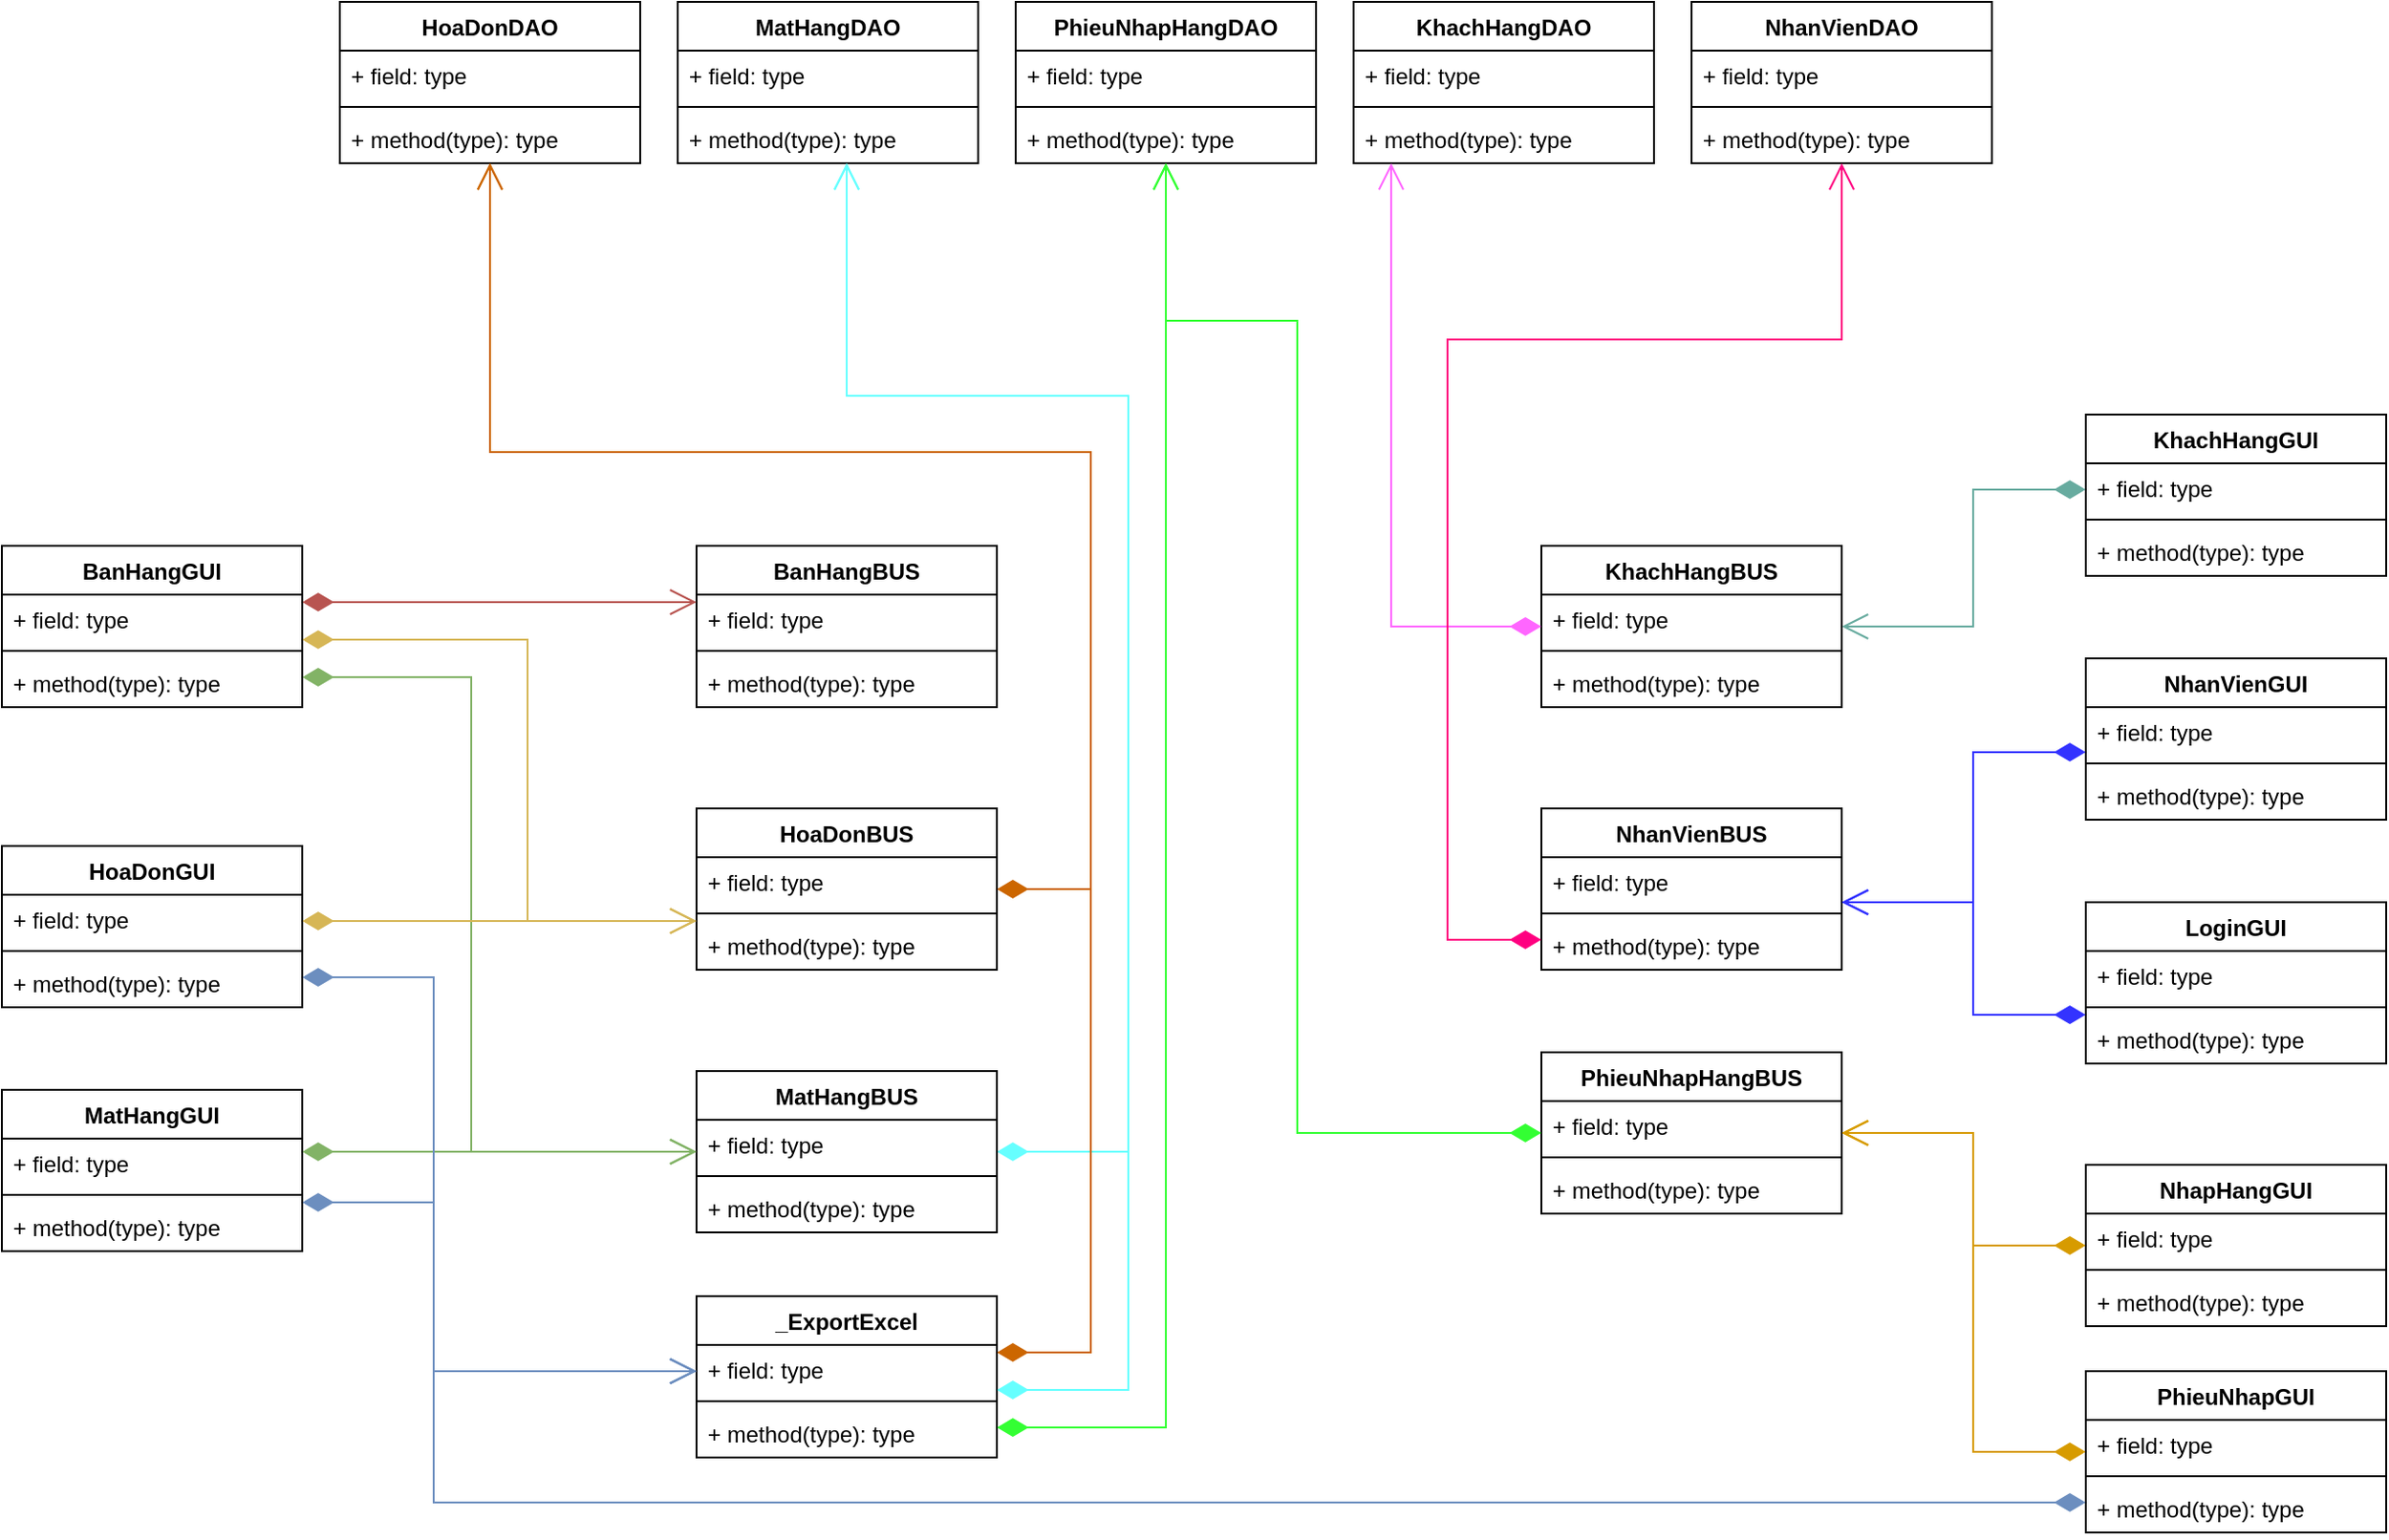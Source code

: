 <mxfile version="16.5.1" type="device" pages="7"><diagram id="79WZ44psFP3O1qBwNITR" name="Page-1"><mxGraphModel dx="2687" dy="1508" grid="1" gridSize="10" guides="1" tooltips="1" connect="1" arrows="1" fold="1" page="1" pageScale="1" pageWidth="850" pageHeight="1100" math="0" shadow="0"><root><mxCell id="0"/><mxCell id="1" parent="0"/><mxCell id="7hVTJDFqao4GQVXg2W_E-1" value="BanHangGUI" style="swimlane;fontStyle=1;align=center;verticalAlign=top;childLayout=stackLayout;horizontal=1;startSize=26;horizontalStack=0;resizeParent=1;resizeParentMax=0;resizeLast=0;collapsible=1;marginBottom=0;" vertex="1" parent="1"><mxGeometry x="-10" y="420" width="160" height="86" as="geometry"/></mxCell><mxCell id="7hVTJDFqao4GQVXg2W_E-2" value="+ field: type" style="text;strokeColor=none;fillColor=none;align=left;verticalAlign=top;spacingLeft=4;spacingRight=4;overflow=hidden;rotatable=0;points=[[0,0.5],[1,0.5]];portConstraint=eastwest;" vertex="1" parent="7hVTJDFqao4GQVXg2W_E-1"><mxGeometry y="26" width="160" height="26" as="geometry"/></mxCell><mxCell id="7hVTJDFqao4GQVXg2W_E-3" value="" style="line;strokeWidth=1;fillColor=none;align=left;verticalAlign=middle;spacingTop=-1;spacingLeft=3;spacingRight=3;rotatable=0;labelPosition=right;points=[];portConstraint=eastwest;" vertex="1" parent="7hVTJDFqao4GQVXg2W_E-1"><mxGeometry y="52" width="160" height="8" as="geometry"/></mxCell><mxCell id="7hVTJDFqao4GQVXg2W_E-4" value="+ method(type): type" style="text;strokeColor=none;fillColor=none;align=left;verticalAlign=top;spacingLeft=4;spacingRight=4;overflow=hidden;rotatable=0;points=[[0,0.5],[1,0.5]];portConstraint=eastwest;" vertex="1" parent="7hVTJDFqao4GQVXg2W_E-1"><mxGeometry y="60" width="160" height="26" as="geometry"/></mxCell><mxCell id="7hVTJDFqao4GQVXg2W_E-5" value="BanHangBUS" style="swimlane;fontStyle=1;align=center;verticalAlign=top;childLayout=stackLayout;horizontal=1;startSize=26;horizontalStack=0;resizeParent=1;resizeParentMax=0;resizeLast=0;collapsible=1;marginBottom=0;" vertex="1" parent="1"><mxGeometry x="360" y="420" width="160" height="86" as="geometry"/></mxCell><mxCell id="7hVTJDFqao4GQVXg2W_E-6" value="+ field: type" style="text;strokeColor=none;fillColor=none;align=left;verticalAlign=top;spacingLeft=4;spacingRight=4;overflow=hidden;rotatable=0;points=[[0,0.5],[1,0.5]];portConstraint=eastwest;" vertex="1" parent="7hVTJDFqao4GQVXg2W_E-5"><mxGeometry y="26" width="160" height="26" as="geometry"/></mxCell><mxCell id="7hVTJDFqao4GQVXg2W_E-7" value="" style="line;strokeWidth=1;fillColor=none;align=left;verticalAlign=middle;spacingTop=-1;spacingLeft=3;spacingRight=3;rotatable=0;labelPosition=right;points=[];portConstraint=eastwest;" vertex="1" parent="7hVTJDFqao4GQVXg2W_E-5"><mxGeometry y="52" width="160" height="8" as="geometry"/></mxCell><mxCell id="7hVTJDFqao4GQVXg2W_E-8" value="+ method(type): type" style="text;strokeColor=none;fillColor=none;align=left;verticalAlign=top;spacingLeft=4;spacingRight=4;overflow=hidden;rotatable=0;points=[[0,0.5],[1,0.5]];portConstraint=eastwest;" vertex="1" parent="7hVTJDFqao4GQVXg2W_E-5"><mxGeometry y="60" width="160" height="26" as="geometry"/></mxCell><mxCell id="7hVTJDFqao4GQVXg2W_E-9" value="" style="endArrow=open;html=1;endSize=12;startArrow=diamondThin;startSize=14;startFill=1;edgeStyle=orthogonalEdgeStyle;align=left;verticalAlign=bottom;rounded=0;fillColor=#f8cecc;strokeColor=#b85450;" edge="1" parent="1" source="7hVTJDFqao4GQVXg2W_E-1" target="7hVTJDFqao4GQVXg2W_E-5"><mxGeometry x="-1" y="3" relative="1" as="geometry"><mxPoint x="290" y="440" as="sourcePoint"/><mxPoint x="450" y="440" as="targetPoint"/><Array as="points"><mxPoint x="260" y="450"/><mxPoint x="260" y="450"/></Array></mxGeometry></mxCell><mxCell id="7hVTJDFqao4GQVXg2W_E-10" value="HoaDonBUS" style="swimlane;fontStyle=1;align=center;verticalAlign=top;childLayout=stackLayout;horizontal=1;startSize=26;horizontalStack=0;resizeParent=1;resizeParentMax=0;resizeLast=0;collapsible=1;marginBottom=0;" vertex="1" parent="1"><mxGeometry x="360" y="560" width="160" height="86" as="geometry"/></mxCell><mxCell id="7hVTJDFqao4GQVXg2W_E-11" value="+ field: type" style="text;strokeColor=none;fillColor=none;align=left;verticalAlign=top;spacingLeft=4;spacingRight=4;overflow=hidden;rotatable=0;points=[[0,0.5],[1,0.5]];portConstraint=eastwest;" vertex="1" parent="7hVTJDFqao4GQVXg2W_E-10"><mxGeometry y="26" width="160" height="26" as="geometry"/></mxCell><mxCell id="7hVTJDFqao4GQVXg2W_E-12" value="" style="line;strokeWidth=1;fillColor=none;align=left;verticalAlign=middle;spacingTop=-1;spacingLeft=3;spacingRight=3;rotatable=0;labelPosition=right;points=[];portConstraint=eastwest;" vertex="1" parent="7hVTJDFqao4GQVXg2W_E-10"><mxGeometry y="52" width="160" height="8" as="geometry"/></mxCell><mxCell id="7hVTJDFqao4GQVXg2W_E-13" value="+ method(type): type" style="text;strokeColor=none;fillColor=none;align=left;verticalAlign=top;spacingLeft=4;spacingRight=4;overflow=hidden;rotatable=0;points=[[0,0.5],[1,0.5]];portConstraint=eastwest;" vertex="1" parent="7hVTJDFqao4GQVXg2W_E-10"><mxGeometry y="60" width="160" height="26" as="geometry"/></mxCell><mxCell id="7hVTJDFqao4GQVXg2W_E-15" value="" style="endArrow=open;html=1;endSize=12;startArrow=diamondThin;startSize=14;startFill=1;edgeStyle=orthogonalEdgeStyle;align=left;verticalAlign=bottom;rounded=0;fillColor=#fff2cc;strokeColor=#d6b656;" edge="1" parent="1" source="7hVTJDFqao4GQVXg2W_E-1" target="7hVTJDFqao4GQVXg2W_E-10"><mxGeometry x="-1" y="3" relative="1" as="geometry"><mxPoint x="240" y="473" as="sourcePoint"/><mxPoint x="370" y="473" as="targetPoint"/><Array as="points"><mxPoint x="270" y="470"/><mxPoint x="270" y="620"/></Array></mxGeometry></mxCell><mxCell id="7hVTJDFqao4GQVXg2W_E-16" value="MatHangDAO" style="swimlane;fontStyle=1;align=center;verticalAlign=top;childLayout=stackLayout;horizontal=1;startSize=26;horizontalStack=0;resizeParent=1;resizeParentMax=0;resizeLast=0;collapsible=1;marginBottom=0;" vertex="1" parent="1"><mxGeometry x="350" y="130" width="160" height="86" as="geometry"/></mxCell><mxCell id="7hVTJDFqao4GQVXg2W_E-17" value="+ field: type" style="text;strokeColor=none;fillColor=none;align=left;verticalAlign=top;spacingLeft=4;spacingRight=4;overflow=hidden;rotatable=0;points=[[0,0.5],[1,0.5]];portConstraint=eastwest;" vertex="1" parent="7hVTJDFqao4GQVXg2W_E-16"><mxGeometry y="26" width="160" height="26" as="geometry"/></mxCell><mxCell id="7hVTJDFqao4GQVXg2W_E-18" value="" style="line;strokeWidth=1;fillColor=none;align=left;verticalAlign=middle;spacingTop=-1;spacingLeft=3;spacingRight=3;rotatable=0;labelPosition=right;points=[];portConstraint=eastwest;" vertex="1" parent="7hVTJDFqao4GQVXg2W_E-16"><mxGeometry y="52" width="160" height="8" as="geometry"/></mxCell><mxCell id="7hVTJDFqao4GQVXg2W_E-19" value="+ method(type): type" style="text;strokeColor=none;fillColor=none;align=left;verticalAlign=top;spacingLeft=4;spacingRight=4;overflow=hidden;rotatable=0;points=[[0,0.5],[1,0.5]];portConstraint=eastwest;" vertex="1" parent="7hVTJDFqao4GQVXg2W_E-16"><mxGeometry y="60" width="160" height="26" as="geometry"/></mxCell><mxCell id="7hVTJDFqao4GQVXg2W_E-20" value="" style="endArrow=open;html=1;endSize=12;startArrow=diamondThin;startSize=14;startFill=1;edgeStyle=orthogonalEdgeStyle;align=left;verticalAlign=bottom;rounded=0;strokeColor=#66FFFF;" edge="1" parent="1" source="7hVTJDFqao4GQVXg2W_E-21" target="7hVTJDFqao4GQVXg2W_E-16"><mxGeometry x="-1" y="3" relative="1" as="geometry"><mxPoint x="160" y="470" as="sourcePoint"/><mxPoint x="620" y="530" as="targetPoint"/><Array as="points"><mxPoint x="590" y="743"/><mxPoint x="590" y="340"/><mxPoint x="440" y="340"/></Array></mxGeometry></mxCell><mxCell id="7hVTJDFqao4GQVXg2W_E-21" value="MatHangBUS" style="swimlane;fontStyle=1;align=center;verticalAlign=top;childLayout=stackLayout;horizontal=1;startSize=26;horizontalStack=0;resizeParent=1;resizeParentMax=0;resizeLast=0;collapsible=1;marginBottom=0;" vertex="1" parent="1"><mxGeometry x="360" y="700" width="160" height="86" as="geometry"/></mxCell><mxCell id="7hVTJDFqao4GQVXg2W_E-22" value="+ field: type" style="text;strokeColor=none;fillColor=none;align=left;verticalAlign=top;spacingLeft=4;spacingRight=4;overflow=hidden;rotatable=0;points=[[0,0.5],[1,0.5]];portConstraint=eastwest;" vertex="1" parent="7hVTJDFqao4GQVXg2W_E-21"><mxGeometry y="26" width="160" height="26" as="geometry"/></mxCell><mxCell id="7hVTJDFqao4GQVXg2W_E-23" value="" style="line;strokeWidth=1;fillColor=none;align=left;verticalAlign=middle;spacingTop=-1;spacingLeft=3;spacingRight=3;rotatable=0;labelPosition=right;points=[];portConstraint=eastwest;" vertex="1" parent="7hVTJDFqao4GQVXg2W_E-21"><mxGeometry y="52" width="160" height="8" as="geometry"/></mxCell><mxCell id="7hVTJDFqao4GQVXg2W_E-24" value="+ method(type): type" style="text;strokeColor=none;fillColor=none;align=left;verticalAlign=top;spacingLeft=4;spacingRight=4;overflow=hidden;rotatable=0;points=[[0,0.5],[1,0.5]];portConstraint=eastwest;" vertex="1" parent="7hVTJDFqao4GQVXg2W_E-21"><mxGeometry y="60" width="160" height="26" as="geometry"/></mxCell><mxCell id="7hVTJDFqao4GQVXg2W_E-26" value="" style="endArrow=open;html=1;endSize=12;startArrow=diamondThin;startSize=14;startFill=1;edgeStyle=orthogonalEdgeStyle;align=left;verticalAlign=bottom;rounded=0;fillColor=#d5e8d4;strokeColor=#82b366;" edge="1" parent="1" source="7hVTJDFqao4GQVXg2W_E-1" target="7hVTJDFqao4GQVXg2W_E-21"><mxGeometry x="-1" y="3" relative="1" as="geometry"><mxPoint x="160" y="470" as="sourcePoint"/><mxPoint x="370" y="650.0" as="targetPoint"/><Array as="points"><mxPoint x="240" y="490"/><mxPoint x="240" y="743"/></Array></mxGeometry></mxCell><mxCell id="7hVTJDFqao4GQVXg2W_E-27" value="HoaDonDAO" style="swimlane;fontStyle=1;align=center;verticalAlign=top;childLayout=stackLayout;horizontal=1;startSize=26;horizontalStack=0;resizeParent=1;resizeParentMax=0;resizeLast=0;collapsible=1;marginBottom=0;" vertex="1" parent="1"><mxGeometry x="170" y="130" width="160" height="86" as="geometry"/></mxCell><mxCell id="7hVTJDFqao4GQVXg2W_E-28" value="+ field: type" style="text;strokeColor=none;fillColor=none;align=left;verticalAlign=top;spacingLeft=4;spacingRight=4;overflow=hidden;rotatable=0;points=[[0,0.5],[1,0.5]];portConstraint=eastwest;" vertex="1" parent="7hVTJDFqao4GQVXg2W_E-27"><mxGeometry y="26" width="160" height="26" as="geometry"/></mxCell><mxCell id="7hVTJDFqao4GQVXg2W_E-29" value="" style="line;strokeWidth=1;fillColor=none;align=left;verticalAlign=middle;spacingTop=-1;spacingLeft=3;spacingRight=3;rotatable=0;labelPosition=right;points=[];portConstraint=eastwest;" vertex="1" parent="7hVTJDFqao4GQVXg2W_E-27"><mxGeometry y="52" width="160" height="8" as="geometry"/></mxCell><mxCell id="7hVTJDFqao4GQVXg2W_E-30" value="+ method(type): type" style="text;strokeColor=none;fillColor=none;align=left;verticalAlign=top;spacingLeft=4;spacingRight=4;overflow=hidden;rotatable=0;points=[[0,0.5],[1,0.5]];portConstraint=eastwest;" vertex="1" parent="7hVTJDFqao4GQVXg2W_E-27"><mxGeometry y="60" width="160" height="26" as="geometry"/></mxCell><mxCell id="7hVTJDFqao4GQVXg2W_E-31" value="" style="endArrow=open;html=1;endSize=12;startArrow=diamondThin;startSize=14;startFill=1;edgeStyle=orthogonalEdgeStyle;align=left;verticalAlign=bottom;rounded=0;strokeColor=#CC6600;" edge="1" parent="1" source="7hVTJDFqao4GQVXg2W_E-10" target="7hVTJDFqao4GQVXg2W_E-27"><mxGeometry x="-1" y="3" relative="1" as="geometry"><mxPoint x="370" y="730" as="sourcePoint"/><mxPoint x="310" y="226" as="targetPoint"/><Array as="points"><mxPoint x="570" y="603"/><mxPoint x="570" y="370"/><mxPoint x="250" y="370"/></Array></mxGeometry></mxCell><mxCell id="7hVTJDFqao4GQVXg2W_E-32" value="KhachHangBUS" style="swimlane;fontStyle=1;align=center;verticalAlign=top;childLayout=stackLayout;horizontal=1;startSize=26;horizontalStack=0;resizeParent=1;resizeParentMax=0;resizeLast=0;collapsible=1;marginBottom=0;" vertex="1" parent="1"><mxGeometry x="810" y="420" width="160" height="86" as="geometry"/></mxCell><mxCell id="7hVTJDFqao4GQVXg2W_E-33" value="+ field: type" style="text;strokeColor=none;fillColor=none;align=left;verticalAlign=top;spacingLeft=4;spacingRight=4;overflow=hidden;rotatable=0;points=[[0,0.5],[1,0.5]];portConstraint=eastwest;" vertex="1" parent="7hVTJDFqao4GQVXg2W_E-32"><mxGeometry y="26" width="160" height="26" as="geometry"/></mxCell><mxCell id="7hVTJDFqao4GQVXg2W_E-34" value="" style="line;strokeWidth=1;fillColor=none;align=left;verticalAlign=middle;spacingTop=-1;spacingLeft=3;spacingRight=3;rotatable=0;labelPosition=right;points=[];portConstraint=eastwest;" vertex="1" parent="7hVTJDFqao4GQVXg2W_E-32"><mxGeometry y="52" width="160" height="8" as="geometry"/></mxCell><mxCell id="7hVTJDFqao4GQVXg2W_E-35" value="+ method(type): type" style="text;strokeColor=none;fillColor=none;align=left;verticalAlign=top;spacingLeft=4;spacingRight=4;overflow=hidden;rotatable=0;points=[[0,0.5],[1,0.5]];portConstraint=eastwest;" vertex="1" parent="7hVTJDFqao4GQVXg2W_E-32"><mxGeometry y="60" width="160" height="26" as="geometry"/></mxCell><mxCell id="7hVTJDFqao4GQVXg2W_E-36" value="NhanVienBUS" style="swimlane;fontStyle=1;align=center;verticalAlign=top;childLayout=stackLayout;horizontal=1;startSize=26;horizontalStack=0;resizeParent=1;resizeParentMax=0;resizeLast=0;collapsible=1;marginBottom=0;" vertex="1" parent="1"><mxGeometry x="810" y="560" width="160" height="86" as="geometry"/></mxCell><mxCell id="7hVTJDFqao4GQVXg2W_E-37" value="+ field: type" style="text;strokeColor=none;fillColor=none;align=left;verticalAlign=top;spacingLeft=4;spacingRight=4;overflow=hidden;rotatable=0;points=[[0,0.5],[1,0.5]];portConstraint=eastwest;" vertex="1" parent="7hVTJDFqao4GQVXg2W_E-36"><mxGeometry y="26" width="160" height="26" as="geometry"/></mxCell><mxCell id="7hVTJDFqao4GQVXg2W_E-38" value="" style="line;strokeWidth=1;fillColor=none;align=left;verticalAlign=middle;spacingTop=-1;spacingLeft=3;spacingRight=3;rotatable=0;labelPosition=right;points=[];portConstraint=eastwest;" vertex="1" parent="7hVTJDFqao4GQVXg2W_E-36"><mxGeometry y="52" width="160" height="8" as="geometry"/></mxCell><mxCell id="7hVTJDFqao4GQVXg2W_E-39" value="+ method(type): type" style="text;strokeColor=none;fillColor=none;align=left;verticalAlign=top;spacingLeft=4;spacingRight=4;overflow=hidden;rotatable=0;points=[[0,0.5],[1,0.5]];portConstraint=eastwest;" vertex="1" parent="7hVTJDFqao4GQVXg2W_E-36"><mxGeometry y="60" width="160" height="26" as="geometry"/></mxCell><mxCell id="7hVTJDFqao4GQVXg2W_E-40" value="KhachHangDAO" style="swimlane;fontStyle=1;align=center;verticalAlign=top;childLayout=stackLayout;horizontal=1;startSize=26;horizontalStack=0;resizeParent=1;resizeParentMax=0;resizeLast=0;collapsible=1;marginBottom=0;" vertex="1" parent="1"><mxGeometry x="710" y="130" width="160" height="86" as="geometry"/></mxCell><mxCell id="7hVTJDFqao4GQVXg2W_E-41" value="+ field: type" style="text;strokeColor=none;fillColor=none;align=left;verticalAlign=top;spacingLeft=4;spacingRight=4;overflow=hidden;rotatable=0;points=[[0,0.5],[1,0.5]];portConstraint=eastwest;" vertex="1" parent="7hVTJDFqao4GQVXg2W_E-40"><mxGeometry y="26" width="160" height="26" as="geometry"/></mxCell><mxCell id="7hVTJDFqao4GQVXg2W_E-42" value="" style="line;strokeWidth=1;fillColor=none;align=left;verticalAlign=middle;spacingTop=-1;spacingLeft=3;spacingRight=3;rotatable=0;labelPosition=right;points=[];portConstraint=eastwest;" vertex="1" parent="7hVTJDFqao4GQVXg2W_E-40"><mxGeometry y="52" width="160" height="8" as="geometry"/></mxCell><mxCell id="7hVTJDFqao4GQVXg2W_E-43" value="+ method(type): type" style="text;strokeColor=none;fillColor=none;align=left;verticalAlign=top;spacingLeft=4;spacingRight=4;overflow=hidden;rotatable=0;points=[[0,0.5],[1,0.5]];portConstraint=eastwest;" vertex="1" parent="7hVTJDFqao4GQVXg2W_E-40"><mxGeometry y="60" width="160" height="26" as="geometry"/></mxCell><mxCell id="7hVTJDFqao4GQVXg2W_E-44" value="NhanVienDAO" style="swimlane;fontStyle=1;align=center;verticalAlign=top;childLayout=stackLayout;horizontal=1;startSize=26;horizontalStack=0;resizeParent=1;resizeParentMax=0;resizeLast=0;collapsible=1;marginBottom=0;" vertex="1" parent="1"><mxGeometry x="890" y="130" width="160" height="86" as="geometry"/></mxCell><mxCell id="7hVTJDFqao4GQVXg2W_E-45" value="+ field: type" style="text;strokeColor=none;fillColor=none;align=left;verticalAlign=top;spacingLeft=4;spacingRight=4;overflow=hidden;rotatable=0;points=[[0,0.5],[1,0.5]];portConstraint=eastwest;" vertex="1" parent="7hVTJDFqao4GQVXg2W_E-44"><mxGeometry y="26" width="160" height="26" as="geometry"/></mxCell><mxCell id="7hVTJDFqao4GQVXg2W_E-46" value="" style="line;strokeWidth=1;fillColor=none;align=left;verticalAlign=middle;spacingTop=-1;spacingLeft=3;spacingRight=3;rotatable=0;labelPosition=right;points=[];portConstraint=eastwest;" vertex="1" parent="7hVTJDFqao4GQVXg2W_E-44"><mxGeometry y="52" width="160" height="8" as="geometry"/></mxCell><mxCell id="7hVTJDFqao4GQVXg2W_E-47" value="+ method(type): type" style="text;strokeColor=none;fillColor=none;align=left;verticalAlign=top;spacingLeft=4;spacingRight=4;overflow=hidden;rotatable=0;points=[[0,0.5],[1,0.5]];portConstraint=eastwest;" vertex="1" parent="7hVTJDFqao4GQVXg2W_E-44"><mxGeometry y="60" width="160" height="26" as="geometry"/></mxCell><mxCell id="7hVTJDFqao4GQVXg2W_E-56" value="KhachHangGUI" style="swimlane;fontStyle=1;align=center;verticalAlign=top;childLayout=stackLayout;horizontal=1;startSize=26;horizontalStack=0;resizeParent=1;resizeParentMax=0;resizeLast=0;collapsible=1;marginBottom=0;" vertex="1" parent="1"><mxGeometry x="1100" y="350" width="160" height="86" as="geometry"/></mxCell><mxCell id="7hVTJDFqao4GQVXg2W_E-57" value="+ field: type" style="text;strokeColor=none;fillColor=none;align=left;verticalAlign=top;spacingLeft=4;spacingRight=4;overflow=hidden;rotatable=0;points=[[0,0.5],[1,0.5]];portConstraint=eastwest;" vertex="1" parent="7hVTJDFqao4GQVXg2W_E-56"><mxGeometry y="26" width="160" height="26" as="geometry"/></mxCell><mxCell id="7hVTJDFqao4GQVXg2W_E-58" value="" style="line;strokeWidth=1;fillColor=none;align=left;verticalAlign=middle;spacingTop=-1;spacingLeft=3;spacingRight=3;rotatable=0;labelPosition=right;points=[];portConstraint=eastwest;" vertex="1" parent="7hVTJDFqao4GQVXg2W_E-56"><mxGeometry y="52" width="160" height="8" as="geometry"/></mxCell><mxCell id="7hVTJDFqao4GQVXg2W_E-59" value="+ method(type): type" style="text;strokeColor=none;fillColor=none;align=left;verticalAlign=top;spacingLeft=4;spacingRight=4;overflow=hidden;rotatable=0;points=[[0,0.5],[1,0.5]];portConstraint=eastwest;" vertex="1" parent="7hVTJDFqao4GQVXg2W_E-56"><mxGeometry y="60" width="160" height="26" as="geometry"/></mxCell><mxCell id="7hVTJDFqao4GQVXg2W_E-60" value="NhanVienGUI" style="swimlane;fontStyle=1;align=center;verticalAlign=top;childLayout=stackLayout;horizontal=1;startSize=26;horizontalStack=0;resizeParent=1;resizeParentMax=0;resizeLast=0;collapsible=1;marginBottom=0;" vertex="1" parent="1"><mxGeometry x="1100" y="480" width="160" height="86" as="geometry"/></mxCell><mxCell id="7hVTJDFqao4GQVXg2W_E-61" value="+ field: type" style="text;strokeColor=none;fillColor=none;align=left;verticalAlign=top;spacingLeft=4;spacingRight=4;overflow=hidden;rotatable=0;points=[[0,0.5],[1,0.5]];portConstraint=eastwest;" vertex="1" parent="7hVTJDFqao4GQVXg2W_E-60"><mxGeometry y="26" width="160" height="26" as="geometry"/></mxCell><mxCell id="7hVTJDFqao4GQVXg2W_E-62" value="" style="line;strokeWidth=1;fillColor=none;align=left;verticalAlign=middle;spacingTop=-1;spacingLeft=3;spacingRight=3;rotatable=0;labelPosition=right;points=[];portConstraint=eastwest;" vertex="1" parent="7hVTJDFqao4GQVXg2W_E-60"><mxGeometry y="52" width="160" height="8" as="geometry"/></mxCell><mxCell id="7hVTJDFqao4GQVXg2W_E-63" value="+ method(type): type" style="text;strokeColor=none;fillColor=none;align=left;verticalAlign=top;spacingLeft=4;spacingRight=4;overflow=hidden;rotatable=0;points=[[0,0.5],[1,0.5]];portConstraint=eastwest;" vertex="1" parent="7hVTJDFqao4GQVXg2W_E-60"><mxGeometry y="60" width="160" height="26" as="geometry"/></mxCell><mxCell id="7hVTJDFqao4GQVXg2W_E-64" value="" style="endArrow=open;html=1;endSize=12;startArrow=diamondThin;startSize=14;startFill=1;edgeStyle=orthogonalEdgeStyle;align=left;verticalAlign=bottom;rounded=0;strokeColor=#3333FF;" edge="1" parent="1" source="7hVTJDFqao4GQVXg2W_E-60" target="7hVTJDFqao4GQVXg2W_E-36"><mxGeometry x="-1" y="3" relative="1" as="geometry"><mxPoint x="160" y="460" as="sourcePoint"/><mxPoint x="370" y="713" as="targetPoint"/><Array as="points"><mxPoint x="1040" y="530"/><mxPoint x="1040" y="610"/></Array></mxGeometry></mxCell><mxCell id="7hVTJDFqao4GQVXg2W_E-65" value="" style="endArrow=open;html=1;endSize=12;startArrow=diamondThin;startSize=14;startFill=1;edgeStyle=orthogonalEdgeStyle;align=left;verticalAlign=bottom;rounded=0;strokeColor=#67AB9F;" edge="1" parent="1" source="7hVTJDFqao4GQVXg2W_E-56" target="7hVTJDFqao4GQVXg2W_E-32"><mxGeometry x="-1" y="3" relative="1" as="geometry"><mxPoint x="1110" y="620" as="sourcePoint"/><mxPoint x="980" y="620" as="targetPoint"/><Array as="points"><mxPoint x="1040" y="390"/><mxPoint x="1040" y="463"/></Array></mxGeometry></mxCell><mxCell id="7hVTJDFqao4GQVXg2W_E-66" value="" style="endArrow=open;html=1;endSize=12;startArrow=diamondThin;startSize=14;startFill=1;edgeStyle=orthogonalEdgeStyle;align=left;verticalAlign=bottom;rounded=0;strokeColor=#FF66FF;" edge="1" parent="1" source="7hVTJDFqao4GQVXg2W_E-32" target="7hVTJDFqao4GQVXg2W_E-40"><mxGeometry x="-1" y="3" relative="1" as="geometry"><mxPoint x="1110" y="520" as="sourcePoint"/><mxPoint x="980" y="520" as="targetPoint"/><Array as="points"><mxPoint x="730" y="463"/></Array></mxGeometry></mxCell><mxCell id="7hVTJDFqao4GQVXg2W_E-67" value="" style="endArrow=open;html=1;endSize=12;startArrow=diamondThin;startSize=14;startFill=1;edgeStyle=orthogonalEdgeStyle;align=left;verticalAlign=bottom;rounded=0;strokeColor=#FF0080;" edge="1" parent="1" source="7hVTJDFqao4GQVXg2W_E-36" target="7hVTJDFqao4GQVXg2W_E-44"><mxGeometry x="-1" y="3" relative="1" as="geometry"><mxPoint x="900" y="470" as="sourcePoint"/><mxPoint x="770" y="226" as="targetPoint"/><Array as="points"><mxPoint x="760" y="630"/><mxPoint x="760" y="310"/><mxPoint x="970" y="310"/></Array></mxGeometry></mxCell><mxCell id="7hVTJDFqao4GQVXg2W_E-68" value="LoginGUI" style="swimlane;fontStyle=1;align=center;verticalAlign=top;childLayout=stackLayout;horizontal=1;startSize=26;horizontalStack=0;resizeParent=1;resizeParentMax=0;resizeLast=0;collapsible=1;marginBottom=0;" vertex="1" parent="1"><mxGeometry x="1100" y="610" width="160" height="86" as="geometry"/></mxCell><mxCell id="7hVTJDFqao4GQVXg2W_E-69" value="+ field: type" style="text;strokeColor=none;fillColor=none;align=left;verticalAlign=top;spacingLeft=4;spacingRight=4;overflow=hidden;rotatable=0;points=[[0,0.5],[1,0.5]];portConstraint=eastwest;" vertex="1" parent="7hVTJDFqao4GQVXg2W_E-68"><mxGeometry y="26" width="160" height="26" as="geometry"/></mxCell><mxCell id="7hVTJDFqao4GQVXg2W_E-70" value="" style="line;strokeWidth=1;fillColor=none;align=left;verticalAlign=middle;spacingTop=-1;spacingLeft=3;spacingRight=3;rotatable=0;labelPosition=right;points=[];portConstraint=eastwest;" vertex="1" parent="7hVTJDFqao4GQVXg2W_E-68"><mxGeometry y="52" width="160" height="8" as="geometry"/></mxCell><mxCell id="7hVTJDFqao4GQVXg2W_E-71" value="+ method(type): type" style="text;strokeColor=none;fillColor=none;align=left;verticalAlign=top;spacingLeft=4;spacingRight=4;overflow=hidden;rotatable=0;points=[[0,0.5],[1,0.5]];portConstraint=eastwest;" vertex="1" parent="7hVTJDFqao4GQVXg2W_E-68"><mxGeometry y="60" width="160" height="26" as="geometry"/></mxCell><mxCell id="7hVTJDFqao4GQVXg2W_E-72" value="" style="endArrow=open;html=1;endSize=12;startArrow=diamondThin;startSize=14;startFill=1;edgeStyle=orthogonalEdgeStyle;align=left;verticalAlign=bottom;rounded=0;strokeColor=#3333FF;" edge="1" parent="1" source="7hVTJDFqao4GQVXg2W_E-68" target="7hVTJDFqao4GQVXg2W_E-36"><mxGeometry x="-1" y="3" relative="1" as="geometry"><mxPoint x="1110" y="620" as="sourcePoint"/><mxPoint x="980" y="620" as="targetPoint"/><Array as="points"><mxPoint x="1040" y="670"/><mxPoint x="1040" y="610"/></Array></mxGeometry></mxCell><mxCell id="7hVTJDFqao4GQVXg2W_E-73" value="NhapHangGUI" style="swimlane;fontStyle=1;align=center;verticalAlign=top;childLayout=stackLayout;horizontal=1;startSize=26;horizontalStack=0;resizeParent=1;resizeParentMax=0;resizeLast=0;collapsible=1;marginBottom=0;" vertex="1" parent="1"><mxGeometry x="1100" y="750" width="160" height="86" as="geometry"/></mxCell><mxCell id="7hVTJDFqao4GQVXg2W_E-74" value="+ field: type" style="text;strokeColor=none;fillColor=none;align=left;verticalAlign=top;spacingLeft=4;spacingRight=4;overflow=hidden;rotatable=0;points=[[0,0.5],[1,0.5]];portConstraint=eastwest;" vertex="1" parent="7hVTJDFqao4GQVXg2W_E-73"><mxGeometry y="26" width="160" height="26" as="geometry"/></mxCell><mxCell id="7hVTJDFqao4GQVXg2W_E-75" value="" style="line;strokeWidth=1;fillColor=none;align=left;verticalAlign=middle;spacingTop=-1;spacingLeft=3;spacingRight=3;rotatable=0;labelPosition=right;points=[];portConstraint=eastwest;" vertex="1" parent="7hVTJDFqao4GQVXg2W_E-73"><mxGeometry y="52" width="160" height="8" as="geometry"/></mxCell><mxCell id="7hVTJDFqao4GQVXg2W_E-76" value="+ method(type): type" style="text;strokeColor=none;fillColor=none;align=left;verticalAlign=top;spacingLeft=4;spacingRight=4;overflow=hidden;rotatable=0;points=[[0,0.5],[1,0.5]];portConstraint=eastwest;" vertex="1" parent="7hVTJDFqao4GQVXg2W_E-73"><mxGeometry y="60" width="160" height="26" as="geometry"/></mxCell><mxCell id="7hVTJDFqao4GQVXg2W_E-77" value="PhieuNhapHangBUS" style="swimlane;fontStyle=1;align=center;verticalAlign=top;childLayout=stackLayout;horizontal=1;startSize=26;horizontalStack=0;resizeParent=1;resizeParentMax=0;resizeLast=0;collapsible=1;marginBottom=0;" vertex="1" parent="1"><mxGeometry x="810" y="690" width="160" height="86" as="geometry"/></mxCell><mxCell id="7hVTJDFqao4GQVXg2W_E-78" value="+ field: type" style="text;strokeColor=none;fillColor=none;align=left;verticalAlign=top;spacingLeft=4;spacingRight=4;overflow=hidden;rotatable=0;points=[[0,0.5],[1,0.5]];portConstraint=eastwest;" vertex="1" parent="7hVTJDFqao4GQVXg2W_E-77"><mxGeometry y="26" width="160" height="26" as="geometry"/></mxCell><mxCell id="7hVTJDFqao4GQVXg2W_E-79" value="" style="line;strokeWidth=1;fillColor=none;align=left;verticalAlign=middle;spacingTop=-1;spacingLeft=3;spacingRight=3;rotatable=0;labelPosition=right;points=[];portConstraint=eastwest;" vertex="1" parent="7hVTJDFqao4GQVXg2W_E-77"><mxGeometry y="52" width="160" height="8" as="geometry"/></mxCell><mxCell id="7hVTJDFqao4GQVXg2W_E-80" value="+ method(type): type" style="text;strokeColor=none;fillColor=none;align=left;verticalAlign=top;spacingLeft=4;spacingRight=4;overflow=hidden;rotatable=0;points=[[0,0.5],[1,0.5]];portConstraint=eastwest;" vertex="1" parent="7hVTJDFqao4GQVXg2W_E-77"><mxGeometry y="60" width="160" height="26" as="geometry"/></mxCell><mxCell id="7hVTJDFqao4GQVXg2W_E-85" value="PhieuNhapHangDAO" style="swimlane;fontStyle=1;align=center;verticalAlign=top;childLayout=stackLayout;horizontal=1;startSize=26;horizontalStack=0;resizeParent=1;resizeParentMax=0;resizeLast=0;collapsible=1;marginBottom=0;" vertex="1" parent="1"><mxGeometry x="530" y="130" width="160" height="86" as="geometry"/></mxCell><mxCell id="7hVTJDFqao4GQVXg2W_E-86" value="+ field: type" style="text;strokeColor=none;fillColor=none;align=left;verticalAlign=top;spacingLeft=4;spacingRight=4;overflow=hidden;rotatable=0;points=[[0,0.5],[1,0.5]];portConstraint=eastwest;" vertex="1" parent="7hVTJDFqao4GQVXg2W_E-85"><mxGeometry y="26" width="160" height="26" as="geometry"/></mxCell><mxCell id="7hVTJDFqao4GQVXg2W_E-87" value="" style="line;strokeWidth=1;fillColor=none;align=left;verticalAlign=middle;spacingTop=-1;spacingLeft=3;spacingRight=3;rotatable=0;labelPosition=right;points=[];portConstraint=eastwest;" vertex="1" parent="7hVTJDFqao4GQVXg2W_E-85"><mxGeometry y="52" width="160" height="8" as="geometry"/></mxCell><mxCell id="7hVTJDFqao4GQVXg2W_E-88" value="+ method(type): type" style="text;strokeColor=none;fillColor=none;align=left;verticalAlign=top;spacingLeft=4;spacingRight=4;overflow=hidden;rotatable=0;points=[[0,0.5],[1,0.5]];portConstraint=eastwest;" vertex="1" parent="7hVTJDFqao4GQVXg2W_E-85"><mxGeometry y="60" width="160" height="26" as="geometry"/></mxCell><mxCell id="7hVTJDFqao4GQVXg2W_E-89" value="" style="endArrow=open;html=1;endSize=12;startArrow=diamondThin;startSize=14;startFill=1;edgeStyle=orthogonalEdgeStyle;align=left;verticalAlign=bottom;rounded=0;fillColor=#ffe6cc;strokeColor=#d79b00;" edge="1" parent="1" source="7hVTJDFqao4GQVXg2W_E-73" target="7hVTJDFqao4GQVXg2W_E-77"><mxGeometry x="-1" y="3" relative="1" as="geometry"><mxPoint x="1110" y="680" as="sourcePoint"/><mxPoint x="980" y="620" as="targetPoint"/><Array as="points"><mxPoint x="1040" y="793"/><mxPoint x="1040" y="733"/></Array></mxGeometry></mxCell><mxCell id="7hVTJDFqao4GQVXg2W_E-90" value="" style="endArrow=open;html=1;endSize=12;startArrow=diamondThin;startSize=14;startFill=1;edgeStyle=orthogonalEdgeStyle;align=left;verticalAlign=bottom;rounded=0;strokeColor=#33FF33;" edge="1" parent="1" source="7hVTJDFqao4GQVXg2W_E-77" target="7hVTJDFqao4GQVXg2W_E-85"><mxGeometry x="-1" y="3" relative="1" as="geometry"><mxPoint x="1110" y="803" as="sourcePoint"/><mxPoint x="980" y="743" as="targetPoint"/><Array as="points"><mxPoint x="680" y="733"/><mxPoint x="680" y="300"/><mxPoint x="610" y="300"/></Array></mxGeometry></mxCell><mxCell id="7hVTJDFqao4GQVXg2W_E-95" value="HoaDonGUI" style="swimlane;fontStyle=1;align=center;verticalAlign=top;childLayout=stackLayout;horizontal=1;startSize=26;horizontalStack=0;resizeParent=1;resizeParentMax=0;resizeLast=0;collapsible=1;marginBottom=0;" vertex="1" parent="1"><mxGeometry x="-10" y="580" width="160" height="86" as="geometry"/></mxCell><mxCell id="7hVTJDFqao4GQVXg2W_E-96" value="+ field: type" style="text;strokeColor=none;fillColor=none;align=left;verticalAlign=top;spacingLeft=4;spacingRight=4;overflow=hidden;rotatable=0;points=[[0,0.5],[1,0.5]];portConstraint=eastwest;" vertex="1" parent="7hVTJDFqao4GQVXg2W_E-95"><mxGeometry y="26" width="160" height="26" as="geometry"/></mxCell><mxCell id="7hVTJDFqao4GQVXg2W_E-97" value="" style="line;strokeWidth=1;fillColor=none;align=left;verticalAlign=middle;spacingTop=-1;spacingLeft=3;spacingRight=3;rotatable=0;labelPosition=right;points=[];portConstraint=eastwest;" vertex="1" parent="7hVTJDFqao4GQVXg2W_E-95"><mxGeometry y="52" width="160" height="8" as="geometry"/></mxCell><mxCell id="7hVTJDFqao4GQVXg2W_E-98" value="+ method(type): type" style="text;strokeColor=none;fillColor=none;align=left;verticalAlign=top;spacingLeft=4;spacingRight=4;overflow=hidden;rotatable=0;points=[[0,0.5],[1,0.5]];portConstraint=eastwest;" vertex="1" parent="7hVTJDFqao4GQVXg2W_E-95"><mxGeometry y="60" width="160" height="26" as="geometry"/></mxCell><mxCell id="7hVTJDFqao4GQVXg2W_E-99" value="" style="endArrow=open;html=1;endSize=12;startArrow=diamondThin;startSize=14;startFill=1;edgeStyle=orthogonalEdgeStyle;align=left;verticalAlign=bottom;rounded=0;fillColor=#fff2cc;strokeColor=#d6b656;" edge="1" parent="1" source="7hVTJDFqao4GQVXg2W_E-95" target="7hVTJDFqao4GQVXg2W_E-10"><mxGeometry x="-1" y="3" relative="1" as="geometry"><mxPoint x="160" y="480" as="sourcePoint"/><mxPoint x="370" y="633" as="targetPoint"/><Array as="points"><mxPoint x="320" y="620"/><mxPoint x="320" y="620"/></Array></mxGeometry></mxCell><mxCell id="7hVTJDFqao4GQVXg2W_E-100" value="PhieuNhapGUI" style="swimlane;fontStyle=1;align=center;verticalAlign=top;childLayout=stackLayout;horizontal=1;startSize=26;horizontalStack=0;resizeParent=1;resizeParentMax=0;resizeLast=0;collapsible=1;marginBottom=0;" vertex="1" parent="1"><mxGeometry x="1100" y="860" width="160" height="86" as="geometry"/></mxCell><mxCell id="7hVTJDFqao4GQVXg2W_E-101" value="+ field: type" style="text;strokeColor=none;fillColor=none;align=left;verticalAlign=top;spacingLeft=4;spacingRight=4;overflow=hidden;rotatable=0;points=[[0,0.5],[1,0.5]];portConstraint=eastwest;" vertex="1" parent="7hVTJDFqao4GQVXg2W_E-100"><mxGeometry y="26" width="160" height="26" as="geometry"/></mxCell><mxCell id="7hVTJDFqao4GQVXg2W_E-102" value="" style="line;strokeWidth=1;fillColor=none;align=left;verticalAlign=middle;spacingTop=-1;spacingLeft=3;spacingRight=3;rotatable=0;labelPosition=right;points=[];portConstraint=eastwest;" vertex="1" parent="7hVTJDFqao4GQVXg2W_E-100"><mxGeometry y="52" width="160" height="8" as="geometry"/></mxCell><mxCell id="7hVTJDFqao4GQVXg2W_E-103" value="+ method(type): type" style="text;strokeColor=none;fillColor=none;align=left;verticalAlign=top;spacingLeft=4;spacingRight=4;overflow=hidden;rotatable=0;points=[[0,0.5],[1,0.5]];portConstraint=eastwest;" vertex="1" parent="7hVTJDFqao4GQVXg2W_E-100"><mxGeometry y="60" width="160" height="26" as="geometry"/></mxCell><mxCell id="7hVTJDFqao4GQVXg2W_E-104" value="" style="endArrow=open;html=1;endSize=12;startArrow=diamondThin;startSize=14;startFill=1;edgeStyle=orthogonalEdgeStyle;align=left;verticalAlign=bottom;rounded=0;fillColor=#ffe6cc;strokeColor=#d79b00;" edge="1" parent="1" source="7hVTJDFqao4GQVXg2W_E-100" target="7hVTJDFqao4GQVXg2W_E-77"><mxGeometry x="-1" y="3" relative="1" as="geometry"><mxPoint x="1110" y="803" as="sourcePoint"/><mxPoint x="980" y="743" as="targetPoint"/><Array as="points"><mxPoint x="1040" y="903"/><mxPoint x="1040" y="733"/></Array></mxGeometry></mxCell><mxCell id="7hVTJDFqao4GQVXg2W_E-105" value="MatHangGUI" style="swimlane;fontStyle=1;align=center;verticalAlign=top;childLayout=stackLayout;horizontal=1;startSize=26;horizontalStack=0;resizeParent=1;resizeParentMax=0;resizeLast=0;collapsible=1;marginBottom=0;" vertex="1" parent="1"><mxGeometry x="-10" y="710" width="160" height="86" as="geometry"/></mxCell><mxCell id="7hVTJDFqao4GQVXg2W_E-106" value="+ field: type" style="text;strokeColor=none;fillColor=none;align=left;verticalAlign=top;spacingLeft=4;spacingRight=4;overflow=hidden;rotatable=0;points=[[0,0.5],[1,0.5]];portConstraint=eastwest;" vertex="1" parent="7hVTJDFqao4GQVXg2W_E-105"><mxGeometry y="26" width="160" height="26" as="geometry"/></mxCell><mxCell id="7hVTJDFqao4GQVXg2W_E-107" value="" style="line;strokeWidth=1;fillColor=none;align=left;verticalAlign=middle;spacingTop=-1;spacingLeft=3;spacingRight=3;rotatable=0;labelPosition=right;points=[];portConstraint=eastwest;" vertex="1" parent="7hVTJDFqao4GQVXg2W_E-105"><mxGeometry y="52" width="160" height="8" as="geometry"/></mxCell><mxCell id="7hVTJDFqao4GQVXg2W_E-108" value="+ method(type): type" style="text;strokeColor=none;fillColor=none;align=left;verticalAlign=top;spacingLeft=4;spacingRight=4;overflow=hidden;rotatable=0;points=[[0,0.5],[1,0.5]];portConstraint=eastwest;" vertex="1" parent="7hVTJDFqao4GQVXg2W_E-105"><mxGeometry y="60" width="160" height="26" as="geometry"/></mxCell><mxCell id="7hVTJDFqao4GQVXg2W_E-109" value="" style="endArrow=open;html=1;endSize=12;startArrow=diamondThin;startSize=14;startFill=1;edgeStyle=orthogonalEdgeStyle;align=left;verticalAlign=bottom;rounded=0;fillColor=#d5e8d4;strokeColor=#82b366;" edge="1" parent="1" source="7hVTJDFqao4GQVXg2W_E-105" target="7hVTJDFqao4GQVXg2W_E-21"><mxGeometry x="-1" y="3" relative="1" as="geometry"><mxPoint x="160" y="630" as="sourcePoint"/><mxPoint x="370" y="630" as="targetPoint"/><Array as="points"><mxPoint x="220" y="743"/><mxPoint x="220" y="743"/></Array></mxGeometry></mxCell><mxCell id="7hVTJDFqao4GQVXg2W_E-111" value="_ExportExcel" style="swimlane;fontStyle=1;align=center;verticalAlign=top;childLayout=stackLayout;horizontal=1;startSize=26;horizontalStack=0;resizeParent=1;resizeParentMax=0;resizeLast=0;collapsible=1;marginBottom=0;" vertex="1" parent="1"><mxGeometry x="360" y="820" width="160" height="86" as="geometry"/></mxCell><mxCell id="7hVTJDFqao4GQVXg2W_E-112" value="+ field: type" style="text;strokeColor=none;fillColor=none;align=left;verticalAlign=top;spacingLeft=4;spacingRight=4;overflow=hidden;rotatable=0;points=[[0,0.5],[1,0.5]];portConstraint=eastwest;" vertex="1" parent="7hVTJDFqao4GQVXg2W_E-111"><mxGeometry y="26" width="160" height="26" as="geometry"/></mxCell><mxCell id="7hVTJDFqao4GQVXg2W_E-113" value="" style="line;strokeWidth=1;fillColor=none;align=left;verticalAlign=middle;spacingTop=-1;spacingLeft=3;spacingRight=3;rotatable=0;labelPosition=right;points=[];portConstraint=eastwest;" vertex="1" parent="7hVTJDFqao4GQVXg2W_E-111"><mxGeometry y="52" width="160" height="8" as="geometry"/></mxCell><mxCell id="7hVTJDFqao4GQVXg2W_E-114" value="+ method(type): type" style="text;strokeColor=none;fillColor=none;align=left;verticalAlign=top;spacingLeft=4;spacingRight=4;overflow=hidden;rotatable=0;points=[[0,0.5],[1,0.5]];portConstraint=eastwest;" vertex="1" parent="7hVTJDFqao4GQVXg2W_E-111"><mxGeometry y="60" width="160" height="26" as="geometry"/></mxCell><mxCell id="7hVTJDFqao4GQVXg2W_E-115" value="" style="endArrow=open;html=1;endSize=12;startArrow=diamondThin;startSize=14;startFill=1;edgeStyle=orthogonalEdgeStyle;align=left;verticalAlign=bottom;rounded=0;fillColor=#dae8fc;strokeColor=#6c8ebf;" edge="1" parent="1" source="7hVTJDFqao4GQVXg2W_E-105" target="7hVTJDFqao4GQVXg2W_E-111"><mxGeometry x="-1" y="3" relative="1" as="geometry"><mxPoint x="160" y="753" as="sourcePoint"/><mxPoint x="370" y="753" as="targetPoint"/><Array as="points"><mxPoint x="220" y="770"/><mxPoint x="220" y="860"/></Array></mxGeometry></mxCell><mxCell id="7hVTJDFqao4GQVXg2W_E-116" value="" style="endArrow=open;html=1;endSize=12;startArrow=diamondThin;startSize=14;startFill=1;edgeStyle=orthogonalEdgeStyle;align=left;verticalAlign=bottom;rounded=0;strokeColor=#CC6600;" edge="1" parent="1" source="7hVTJDFqao4GQVXg2W_E-111" target="7hVTJDFqao4GQVXg2W_E-27"><mxGeometry x="-1" y="3" relative="1" as="geometry"><mxPoint x="530" y="730" as="sourcePoint"/><mxPoint x="450" y="226" as="targetPoint"/><Array as="points"><mxPoint x="570" y="850"/><mxPoint x="570" y="370"/><mxPoint x="250" y="370"/></Array></mxGeometry></mxCell><mxCell id="7hVTJDFqao4GQVXg2W_E-117" value="" style="endArrow=open;html=1;endSize=12;startArrow=diamondThin;startSize=14;startFill=1;edgeStyle=orthogonalEdgeStyle;align=left;verticalAlign=bottom;rounded=0;strokeColor=#66FFFF;" edge="1" parent="1" source="7hVTJDFqao4GQVXg2W_E-111" target="7hVTJDFqao4GQVXg2W_E-16"><mxGeometry x="-1" y="3" relative="1" as="geometry"><mxPoint x="530" y="850.0" as="sourcePoint"/><mxPoint x="260" y="226" as="targetPoint"/><Array as="points"><mxPoint x="590" y="870"/><mxPoint x="590" y="340"/><mxPoint x="440" y="340"/></Array></mxGeometry></mxCell><mxCell id="7hVTJDFqao4GQVXg2W_E-118" value="" style="endArrow=open;html=1;endSize=12;startArrow=diamondThin;startSize=14;startFill=1;edgeStyle=orthogonalEdgeStyle;align=left;verticalAlign=bottom;rounded=0;strokeColor=#33FF33;" edge="1" parent="1" source="7hVTJDFqao4GQVXg2W_E-111" target="7hVTJDFqao4GQVXg2W_E-85"><mxGeometry x="-1" y="3" relative="1" as="geometry"><mxPoint x="530" y="873.0" as="sourcePoint"/><mxPoint x="450" y="226" as="targetPoint"/><Array as="points"><mxPoint x="610" y="890"/></Array></mxGeometry></mxCell><mxCell id="7hVTJDFqao4GQVXg2W_E-119" value="" style="endArrow=open;html=1;endSize=12;startArrow=diamondThin;startSize=14;startFill=1;edgeStyle=orthogonalEdgeStyle;align=left;verticalAlign=bottom;rounded=0;fillColor=#dae8fc;strokeColor=#6c8ebf;" edge="1" parent="1" source="7hVTJDFqao4GQVXg2W_E-95" target="7hVTJDFqao4GQVXg2W_E-111"><mxGeometry x="-1" y="3" relative="1" as="geometry"><mxPoint x="160" y="780" as="sourcePoint"/><mxPoint x="370" y="873" as="targetPoint"/><Array as="points"><mxPoint x="220" y="650"/><mxPoint x="220" y="860"/></Array></mxGeometry></mxCell><mxCell id="7hVTJDFqao4GQVXg2W_E-120" value="" style="endArrow=open;html=1;endSize=12;startArrow=diamondThin;startSize=14;startFill=1;edgeStyle=orthogonalEdgeStyle;align=left;verticalAlign=bottom;rounded=0;fillColor=#dae8fc;strokeColor=#6c8ebf;" edge="1" parent="1" source="7hVTJDFqao4GQVXg2W_E-100" target="7hVTJDFqao4GQVXg2W_E-111"><mxGeometry x="-1" y="3" relative="1" as="geometry"><mxPoint x="160" y="780" as="sourcePoint"/><mxPoint x="370" y="870" as="targetPoint"/><Array as="points"><mxPoint x="220" y="930"/><mxPoint x="220" y="860"/></Array></mxGeometry></mxCell></root></mxGraphModel></diagram><diagram id="dQMepZtMMT9n_NjHC4Q4" name="Page-2"><mxGraphModel dx="782" dy="578" grid="1" gridSize="10" guides="1" tooltips="1" connect="1" arrows="1" fold="1" page="1" pageScale="1" pageWidth="850" pageHeight="1100" math="0" shadow="0"><root><mxCell id="avhmU-HgqfYefylbBwKi-0"/><mxCell id="avhmU-HgqfYefylbBwKi-1" parent="avhmU-HgqfYefylbBwKi-0"/><mxCell id="Yki9Uh6h3PV8NPY0gODF-1" value="Nhân viên" style="shape=umlActor;verticalLabelPosition=bottom;verticalAlign=top;html=1;outlineConnect=0;" parent="avhmU-HgqfYefylbBwKi-1" vertex="1"><mxGeometry x="560" y="300" width="30" height="60" as="geometry"/></mxCell><mxCell id="Yki9Uh6h3PV8NPY0gODF-2" value="Xử lí bán hàng" style="ellipse;whiteSpace=wrap;html=1;" parent="avhmU-HgqfYefylbBwKi-1" vertex="1"><mxGeometry x="720" y="390" width="140" height="70" as="geometry"/></mxCell><mxCell id="Yki9Uh6h3PV8NPY0gODF-6" style="edgeStyle=none;rounded=0;orthogonalLoop=1;jettySize=auto;html=1;endArrow=none;endFill=0;startArrow=none;startFill=0;" parent="avhmU-HgqfYefylbBwKi-1" source="Yki9Uh6h3PV8NPY0gODF-1" target="Yki9Uh6h3PV8NPY0gODF-2" edge="1"><mxGeometry relative="1" as="geometry"><mxPoint x="665" y="560.964" as="sourcePoint"/><mxPoint x="852.1" y="385.893" as="targetPoint"/></mxGeometry></mxCell><mxCell id="Yki9Uh6h3PV8NPY0gODF-7" value="Quản trị" style="shape=umlActor;verticalLabelPosition=bottom;verticalAlign=top;html=1;outlineConnect=0;" parent="avhmU-HgqfYefylbBwKi-1" vertex="1"><mxGeometry x="560" y="485" width="30" height="60" as="geometry"/></mxCell><mxCell id="Yki9Uh6h3PV8NPY0gODF-9" style="edgeStyle=none;rounded=0;orthogonalLoop=1;jettySize=auto;html=1;endArrow=none;endFill=0;startArrow=none;startFill=0;" parent="avhmU-HgqfYefylbBwKi-1" source="Yki9Uh6h3PV8NPY0gODF-7" target="Yki9Uh6h3PV8NPY0gODF-2" edge="1"><mxGeometry relative="1" as="geometry"><mxPoint x="510" y="629.037" as="sourcePoint"/><mxPoint x="845.44" y="383.875" as="targetPoint"/></mxGeometry></mxCell><mxCell id="DfJd7rt7DtH9ACDHAiij-0" value="Đăng nhập" style="ellipse;whiteSpace=wrap;html=1;" parent="avhmU-HgqfYefylbBwKi-1" vertex="1"><mxGeometry x="1020" y="390" width="140" height="70" as="geometry"/></mxCell><mxCell id="XQmyyoBnyJC8DYP7zI4N-0" value="&amp;lt;&amp;lt;include&amp;gt;&amp;gt;" style="rounded=0;orthogonalLoop=1;jettySize=auto;html=1;endArrow=block;endFill=0;dashed=1;" parent="avhmU-HgqfYefylbBwKi-1" source="Yki9Uh6h3PV8NPY0gODF-2" target="DfJd7rt7DtH9ACDHAiij-0" edge="1"><mxGeometry x="-0.141" relative="1" as="geometry"><mxPoint x="942.023" y="295.099" as="sourcePoint"/><mxPoint x="1502.194" y="642.88" as="targetPoint"/><Array as="points"/><mxPoint as="offset"/></mxGeometry></mxCell></root></mxGraphModel></diagram><diagram id="PlRFj0dn6IIHiun3MC4V" name="Page-3"><mxGraphModel dx="782" dy="578" grid="1" gridSize="10" guides="1" tooltips="1" connect="1" arrows="1" fold="1" page="1" pageScale="1" pageWidth="850" pageHeight="1100" math="0" shadow="0"><root><mxCell id="qWHaf9TI-ioq5eJ44_Gj-0"/><mxCell id="qWHaf9TI-ioq5eJ44_Gj-1" parent="qWHaf9TI-ioq5eJ44_Gj-0"/><mxCell id="tZZ2ABVvv9a-6wG7IZbz-0" value="Nhân viên" style="shape=umlActor;verticalLabelPosition=bottom;verticalAlign=top;html=1;outlineConnect=0;" parent="qWHaf9TI-ioq5eJ44_Gj-1" vertex="1"><mxGeometry x="230" y="310" width="30" height="60" as="geometry"/></mxCell><mxCell id="tZZ2ABVvv9a-6wG7IZbz-2" style="edgeStyle=none;rounded=0;orthogonalLoop=1;jettySize=auto;html=1;endArrow=none;endFill=0;startArrow=none;startFill=0;" parent="qWHaf9TI-ioq5eJ44_Gj-1" source="tZZ2ABVvv9a-6wG7IZbz-0" target="Wym-vh32YU_c1xdFBicX-0" edge="1"><mxGeometry relative="1" as="geometry"><mxPoint x="335" y="570.964" as="sourcePoint"/><mxPoint x="407.547" y="411.823" as="targetPoint"/></mxGeometry></mxCell><mxCell id="tZZ2ABVvv9a-6wG7IZbz-3" value="Quản trị" style="shape=umlActor;verticalLabelPosition=bottom;verticalAlign=top;html=1;outlineConnect=0;" parent="qWHaf9TI-ioq5eJ44_Gj-1" vertex="1"><mxGeometry x="230" y="495" width="30" height="60" as="geometry"/></mxCell><mxCell id="tZZ2ABVvv9a-6wG7IZbz-4" style="edgeStyle=none;rounded=0;orthogonalLoop=1;jettySize=auto;html=1;endArrow=none;endFill=0;startArrow=none;startFill=0;" parent="qWHaf9TI-ioq5eJ44_Gj-1" source="tZZ2ABVvv9a-6wG7IZbz-3" target="Wym-vh32YU_c1xdFBicX-0" edge="1"><mxGeometry relative="1" as="geometry"><mxPoint x="180" y="639.037" as="sourcePoint"/><mxPoint x="406.327" y="457.468" as="targetPoint"/></mxGeometry></mxCell><mxCell id="Wym-vh32YU_c1xdFBicX-0" value="Đăng nhập" style="ellipse;whiteSpace=wrap;html=1;" parent="qWHaf9TI-ioq5eJ44_Gj-1" vertex="1"><mxGeometry x="390" y="390" width="140" height="70" as="geometry"/></mxCell></root></mxGraphModel></diagram><diagram id="c1bLQ4utupBNddmYcINH" name="Page-4"><mxGraphModel dx="782" dy="578" grid="1" gridSize="10" guides="1" tooltips="1" connect="1" arrows="1" fold="1" page="1" pageScale="1" pageWidth="850" pageHeight="1100" math="0" shadow="0"><root><mxCell id="YHBXsky_OKJNoha1BI7B-0"/><mxCell id="YHBXsky_OKJNoha1BI7B-1" parent="YHBXsky_OKJNoha1BI7B-0"/><mxCell id="YHBXsky_OKJNoha1BI7B-2" value="Quản lí&amp;nbsp;khách hàng" style="ellipse;whiteSpace=wrap;html=1;" parent="YHBXsky_OKJNoha1BI7B-1" vertex="1"><mxGeometry x="805" y="250" width="140" height="70" as="geometry"/></mxCell><mxCell id="YHBXsky_OKJNoha1BI7B-3" value="Quản lí&amp;nbsp;nhân viên" style="ellipse;whiteSpace=wrap;html=1;" parent="YHBXsky_OKJNoha1BI7B-1" vertex="1"><mxGeometry x="805" y="150" width="140" height="70" as="geometry"/></mxCell><mxCell id="YHBXsky_OKJNoha1BI7B-4" value="Xem lịch sử&amp;nbsp;&lt;br&gt;giao dịch" style="ellipse;whiteSpace=wrap;html=1;" parent="YHBXsky_OKJNoha1BI7B-1" vertex="1"><mxGeometry x="1110" y="200" width="140" height="70" as="geometry"/></mxCell><mxCell id="YHBXsky_OKJNoha1BI7B-5" value="&amp;lt;&amp;lt;extend&amp;gt;&amp;gt;" style="rounded=0;orthogonalLoop=1;jettySize=auto;html=1;endArrow=block;endFill=0;dashed=1;" parent="YHBXsky_OKJNoha1BI7B-1" source="YHBXsky_OKJNoha1BI7B-4" target="YHBXsky_OKJNoha1BI7B-2" edge="1"><mxGeometry relative="1" as="geometry"><mxPoint x="1155" y="-45" as="sourcePoint"/><mxPoint x="970.0" y="-45" as="targetPoint"/></mxGeometry></mxCell><mxCell id="YHBXsky_OKJNoha1BI7B-6" value="&amp;lt;&amp;lt;extend&amp;gt;&amp;gt;" style="rounded=0;orthogonalLoop=1;jettySize=auto;html=1;endArrow=block;endFill=0;dashed=1;" parent="YHBXsky_OKJNoha1BI7B-1" source="YHBXsky_OKJNoha1BI7B-4" target="YHBXsky_OKJNoha1BI7B-3" edge="1"><mxGeometry relative="1" as="geometry"><mxPoint x="1126.756" y="140.585" as="sourcePoint"/><mxPoint x="958.392" y="84.303" as="targetPoint"/></mxGeometry></mxCell><mxCell id="uPpvmRuOlhKu4fI6VBQh-0" value="Quản trị" style="shape=umlActor;verticalLabelPosition=bottom;verticalAlign=top;html=1;outlineConnect=0;" parent="YHBXsky_OKJNoha1BI7B-1" vertex="1"><mxGeometry x="630" y="210" width="30" height="60" as="geometry"/></mxCell><mxCell id="gge5pcIJuqAPKrrTdMlN-0" style="edgeStyle=none;rounded=0;orthogonalLoop=1;jettySize=auto;html=1;endArrow=none;endFill=0;startArrow=none;startFill=0;" parent="YHBXsky_OKJNoha1BI7B-1" source="uPpvmRuOlhKu4fI6VBQh-0" target="YHBXsky_OKJNoha1BI7B-3" edge="1"><mxGeometry relative="1" as="geometry"><mxPoint x="590" y="516.5" as="sourcePoint"/><mxPoint x="806.359" y="538.136" as="targetPoint"/></mxGeometry></mxCell><mxCell id="gge5pcIJuqAPKrrTdMlN-1" style="edgeStyle=none;rounded=0;orthogonalLoop=1;jettySize=auto;html=1;endArrow=none;endFill=0;startArrow=none;startFill=0;" parent="YHBXsky_OKJNoha1BI7B-1" source="uPpvmRuOlhKu4fI6VBQh-0" target="YHBXsky_OKJNoha1BI7B-2" edge="1"><mxGeometry relative="1" as="geometry"><mxPoint x="600" y="526.5" as="sourcePoint"/><mxPoint x="816.359" y="548.136" as="targetPoint"/></mxGeometry></mxCell></root></mxGraphModel></diagram><diagram id="0uow4crI-BPkMsncYbw8" name="Page-5"><mxGraphModel dx="1102" dy="905" grid="1" gridSize="10" guides="1" tooltips="1" connect="1" arrows="1" fold="1" page="1" pageScale="1" pageWidth="850" pageHeight="1100" math="0" shadow="0"><root><mxCell id="AqlcoLs1L77uOq_r2dzk-0"/><mxCell id="AqlcoLs1L77uOq_r2dzk-1" parent="AqlcoLs1L77uOq_r2dzk-0"/><mxCell id="AqlcoLs1L77uOq_r2dzk-2" value="Xử lí bán hàng" style="ellipse;whiteSpace=wrap;html=1;" vertex="1" parent="AqlcoLs1L77uOq_r2dzk-1"><mxGeometry x="370" y="410" width="140" height="70" as="geometry"/></mxCell><mxCell id="AqlcoLs1L77uOq_r2dzk-4" value="Cập nhật giỏ hàng" style="ellipse;whiteSpace=wrap;html=1;" vertex="1" parent="AqlcoLs1L77uOq_r2dzk-1"><mxGeometry x="640" y="410" width="140" height="70" as="geometry"/></mxCell><mxCell id="AqlcoLs1L77uOq_r2dzk-5" value="&amp;lt;&amp;lt;extend&amp;gt;&amp;gt;" style="rounded=0;orthogonalLoop=1;jettySize=auto;html=1;endArrow=block;endFill=0;dashed=1;" edge="1" parent="AqlcoLs1L77uOq_r2dzk-1" source="AqlcoLs1L77uOq_r2dzk-4" target="AqlcoLs1L77uOq_r2dzk-2"><mxGeometry relative="1" as="geometry"><mxPoint x="696.193" y="331.433" as="sourcePoint"/><mxPoint x="518.764" y="348.451" as="targetPoint"/></mxGeometry></mxCell><mxCell id="D24o0r9tr8XA2bTmpcGO-0" value="Nhân viên" style="shape=umlActor;verticalLabelPosition=bottom;verticalAlign=top;html=1;outlineConnect=0;" vertex="1" parent="AqlcoLs1L77uOq_r2dzk-1"><mxGeometry x="230" y="310" width="30" height="60" as="geometry"/></mxCell><mxCell id="D24o0r9tr8XA2bTmpcGO-1" style="edgeStyle=none;rounded=0;orthogonalLoop=1;jettySize=auto;html=1;endArrow=none;endFill=0;startArrow=none;startFill=0;" edge="1" parent="AqlcoLs1L77uOq_r2dzk-1" source="D24o0r9tr8XA2bTmpcGO-0" target="AqlcoLs1L77uOq_r2dzk-2"><mxGeometry relative="1" as="geometry"><mxPoint x="335" y="570.964" as="sourcePoint"/><mxPoint x="405.091" y="403.292" as="targetPoint"/></mxGeometry></mxCell><mxCell id="D24o0r9tr8XA2bTmpcGO-2" value="Quản trị" style="shape=umlActor;verticalLabelPosition=bottom;verticalAlign=top;html=1;outlineConnect=0;" vertex="1" parent="AqlcoLs1L77uOq_r2dzk-1"><mxGeometry x="230" y="495" width="30" height="60" as="geometry"/></mxCell><mxCell id="D24o0r9tr8XA2bTmpcGO-3" style="edgeStyle=none;rounded=0;orthogonalLoop=1;jettySize=auto;html=1;endArrow=none;endFill=0;startArrow=none;startFill=0;" edge="1" parent="AqlcoLs1L77uOq_r2dzk-1" source="D24o0r9tr8XA2bTmpcGO-2" target="AqlcoLs1L77uOq_r2dzk-2"><mxGeometry relative="1" as="geometry"><mxPoint x="180" y="639.037" as="sourcePoint"/><mxPoint x="408.747" y="448.839" as="targetPoint"/></mxGeometry></mxCell></root></mxGraphModel></diagram><diagram id="DdWQGrHAJj7OqcQtPZV2" name="Page-6"><mxGraphModel dx="1905" dy="2263" grid="1" gridSize="10" guides="1" tooltips="1" connect="1" arrows="1" fold="1" page="1" pageScale="1" pageWidth="850" pageHeight="1100" math="0" shadow="0"><root><mxCell id="P588tXj9zQX62Z7KT8tk-0"/><mxCell id="P588tXj9zQX62Z7KT8tk-1" parent="P588tXj9zQX62Z7KT8tk-0"/><mxCell id="P588tXj9zQX62Z7KT8tk-2" style="edgeStyle=none;rounded=0;orthogonalLoop=1;jettySize=auto;html=1;endArrow=none;endFill=0;startArrow=none;startFill=0;" edge="1" parent="P588tXj9zQX62Z7KT8tk-1" source="P588tXj9zQX62Z7KT8tk-3" target="P588tXj9zQX62Z7KT8tk-4"><mxGeometry relative="1" as="geometry"/></mxCell><mxCell id="P588tXj9zQX62Z7KT8tk-3" value="Nhân viên" style="shape=umlActor;verticalLabelPosition=bottom;verticalAlign=top;html=1;outlineConnect=0;" vertex="1" parent="P588tXj9zQX62Z7KT8tk-1"><mxGeometry x="1000" y="390" width="30" height="60" as="geometry"/></mxCell><mxCell id="P588tXj9zQX62Z7KT8tk-4" value="Quản lí&amp;nbsp;khách hàng" style="ellipse;whiteSpace=wrap;html=1;" vertex="1" parent="P588tXj9zQX62Z7KT8tk-1"><mxGeometry x="1180" y="480" width="140" height="70" as="geometry"/></mxCell><mxCell id="P588tXj9zQX62Z7KT8tk-8" style="edgeStyle=none;rounded=0;orthogonalLoop=1;jettySize=auto;html=1;endArrow=none;endFill=0;startArrow=none;startFill=0;" edge="1" parent="P588tXj9zQX62Z7KT8tk-1" source="P588tXj9zQX62Z7KT8tk-11" target="P588tXj9zQX62Z7KT8tk-4"><mxGeometry relative="1" as="geometry"><mxPoint x="1045" y="702.021" as="sourcePoint"/><mxPoint x="1226.034" y="336.863" as="targetPoint"/></mxGeometry></mxCell><mxCell id="P588tXj9zQX62Z7KT8tk-11" value="Quản trị" style="shape=umlActor;verticalLabelPosition=bottom;verticalAlign=top;html=1;outlineConnect=0;" vertex="1" parent="P588tXj9zQX62Z7KT8tk-1"><mxGeometry x="1000" y="575" width="30" height="60" as="geometry"/></mxCell><mxCell id="MMFs2Jm2rySzODv_fNuy-0" value="Đăng nhập" style="ellipse;whiteSpace=wrap;html=1;" vertex="1" parent="P588tXj9zQX62Z7KT8tk-1"><mxGeometry x="1470" y="480" width="140" height="70" as="geometry"/></mxCell><mxCell id="tABbu4MnA1I44jHlGy4g-0" value="&amp;lt;&amp;lt;include&amp;gt;&amp;gt;" style="rounded=0;orthogonalLoop=1;jettySize=auto;html=1;endArrow=block;endFill=0;dashed=1;" edge="1" parent="P588tXj9zQX62Z7KT8tk-1" source="P588tXj9zQX62Z7KT8tk-4" target="MMFs2Jm2rySzODv_fNuy-0"><mxGeometry x="-0.067" relative="1" as="geometry"><mxPoint x="1311.807" y="425.451" as="sourcePoint"/><mxPoint x="1450" y="380" as="targetPoint"/><Array as="points"/><mxPoint as="offset"/></mxGeometry></mxCell></root></mxGraphModel></diagram><diagram id="1Md66HymBt2g0CkI97w8" name="Page-7"><mxGraphModel dx="-90" dy="624" grid="1" gridSize="10" guides="1" tooltips="1" connect="1" arrows="1" fold="1" page="1" pageScale="1" pageWidth="850" pageHeight="1100" math="0" shadow="0"><root><mxCell id="IovAk67ct-SgOW8epoUR-0"/><mxCell id="IovAk67ct-SgOW8epoUR-1" parent="IovAk67ct-SgOW8epoUR-0"/><mxCell id="6ph9dTzSkQOAXE1OsgDo-0" value="Quản lí&amp;nbsp;nhân viên" style="ellipse;whiteSpace=wrap;html=1;" vertex="1" parent="IovAk67ct-SgOW8epoUR-1"><mxGeometry x="1170" y="510" width="140" height="70" as="geometry"/></mxCell><mxCell id="URQbRW5Qsj05Fw9AQTgv-3" style="edgeStyle=none;rounded=0;orthogonalLoop=1;jettySize=auto;html=1;endArrow=none;endFill=0;startArrow=none;startFill=0;" edge="1" parent="IovAk67ct-SgOW8epoUR-1" source="URQbRW5Qsj05Fw9AQTgv-4" target="6ph9dTzSkQOAXE1OsgDo-0"><mxGeometry relative="1" as="geometry"><mxPoint x="1045" y="732.021" as="sourcePoint"/><mxPoint x="1194.429" y="566.283" as="targetPoint"/></mxGeometry></mxCell><mxCell id="URQbRW5Qsj05Fw9AQTgv-4" value="Quản trị" style="shape=umlActor;verticalLabelPosition=bottom;verticalAlign=top;html=1;outlineConnect=0;" vertex="1" parent="IovAk67ct-SgOW8epoUR-1"><mxGeometry x="1000" y="515" width="30" height="60" as="geometry"/></mxCell><mxCell id="URQbRW5Qsj05Fw9AQTgv-5" value="Đăng nhập" style="ellipse;whiteSpace=wrap;html=1;" vertex="1" parent="IovAk67ct-SgOW8epoUR-1"><mxGeometry x="1470" y="510" width="140" height="70" as="geometry"/></mxCell><mxCell id="URQbRW5Qsj05Fw9AQTgv-6" value="&amp;lt;&amp;lt;include&amp;gt;&amp;gt;" style="rounded=0;orthogonalLoop=1;jettySize=auto;html=1;endArrow=block;endFill=0;dashed=1;" edge="1" parent="IovAk67ct-SgOW8epoUR-1" source="6ph9dTzSkQOAXE1OsgDo-0" target="URQbRW5Qsj05Fw9AQTgv-5"><mxGeometry x="-0.067" relative="1" as="geometry"><mxPoint x="1320" y="545" as="sourcePoint"/><mxPoint x="1450" y="410" as="targetPoint"/><Array as="points"/><mxPoint as="offset"/></mxGeometry></mxCell></root></mxGraphModel></diagram></mxfile>